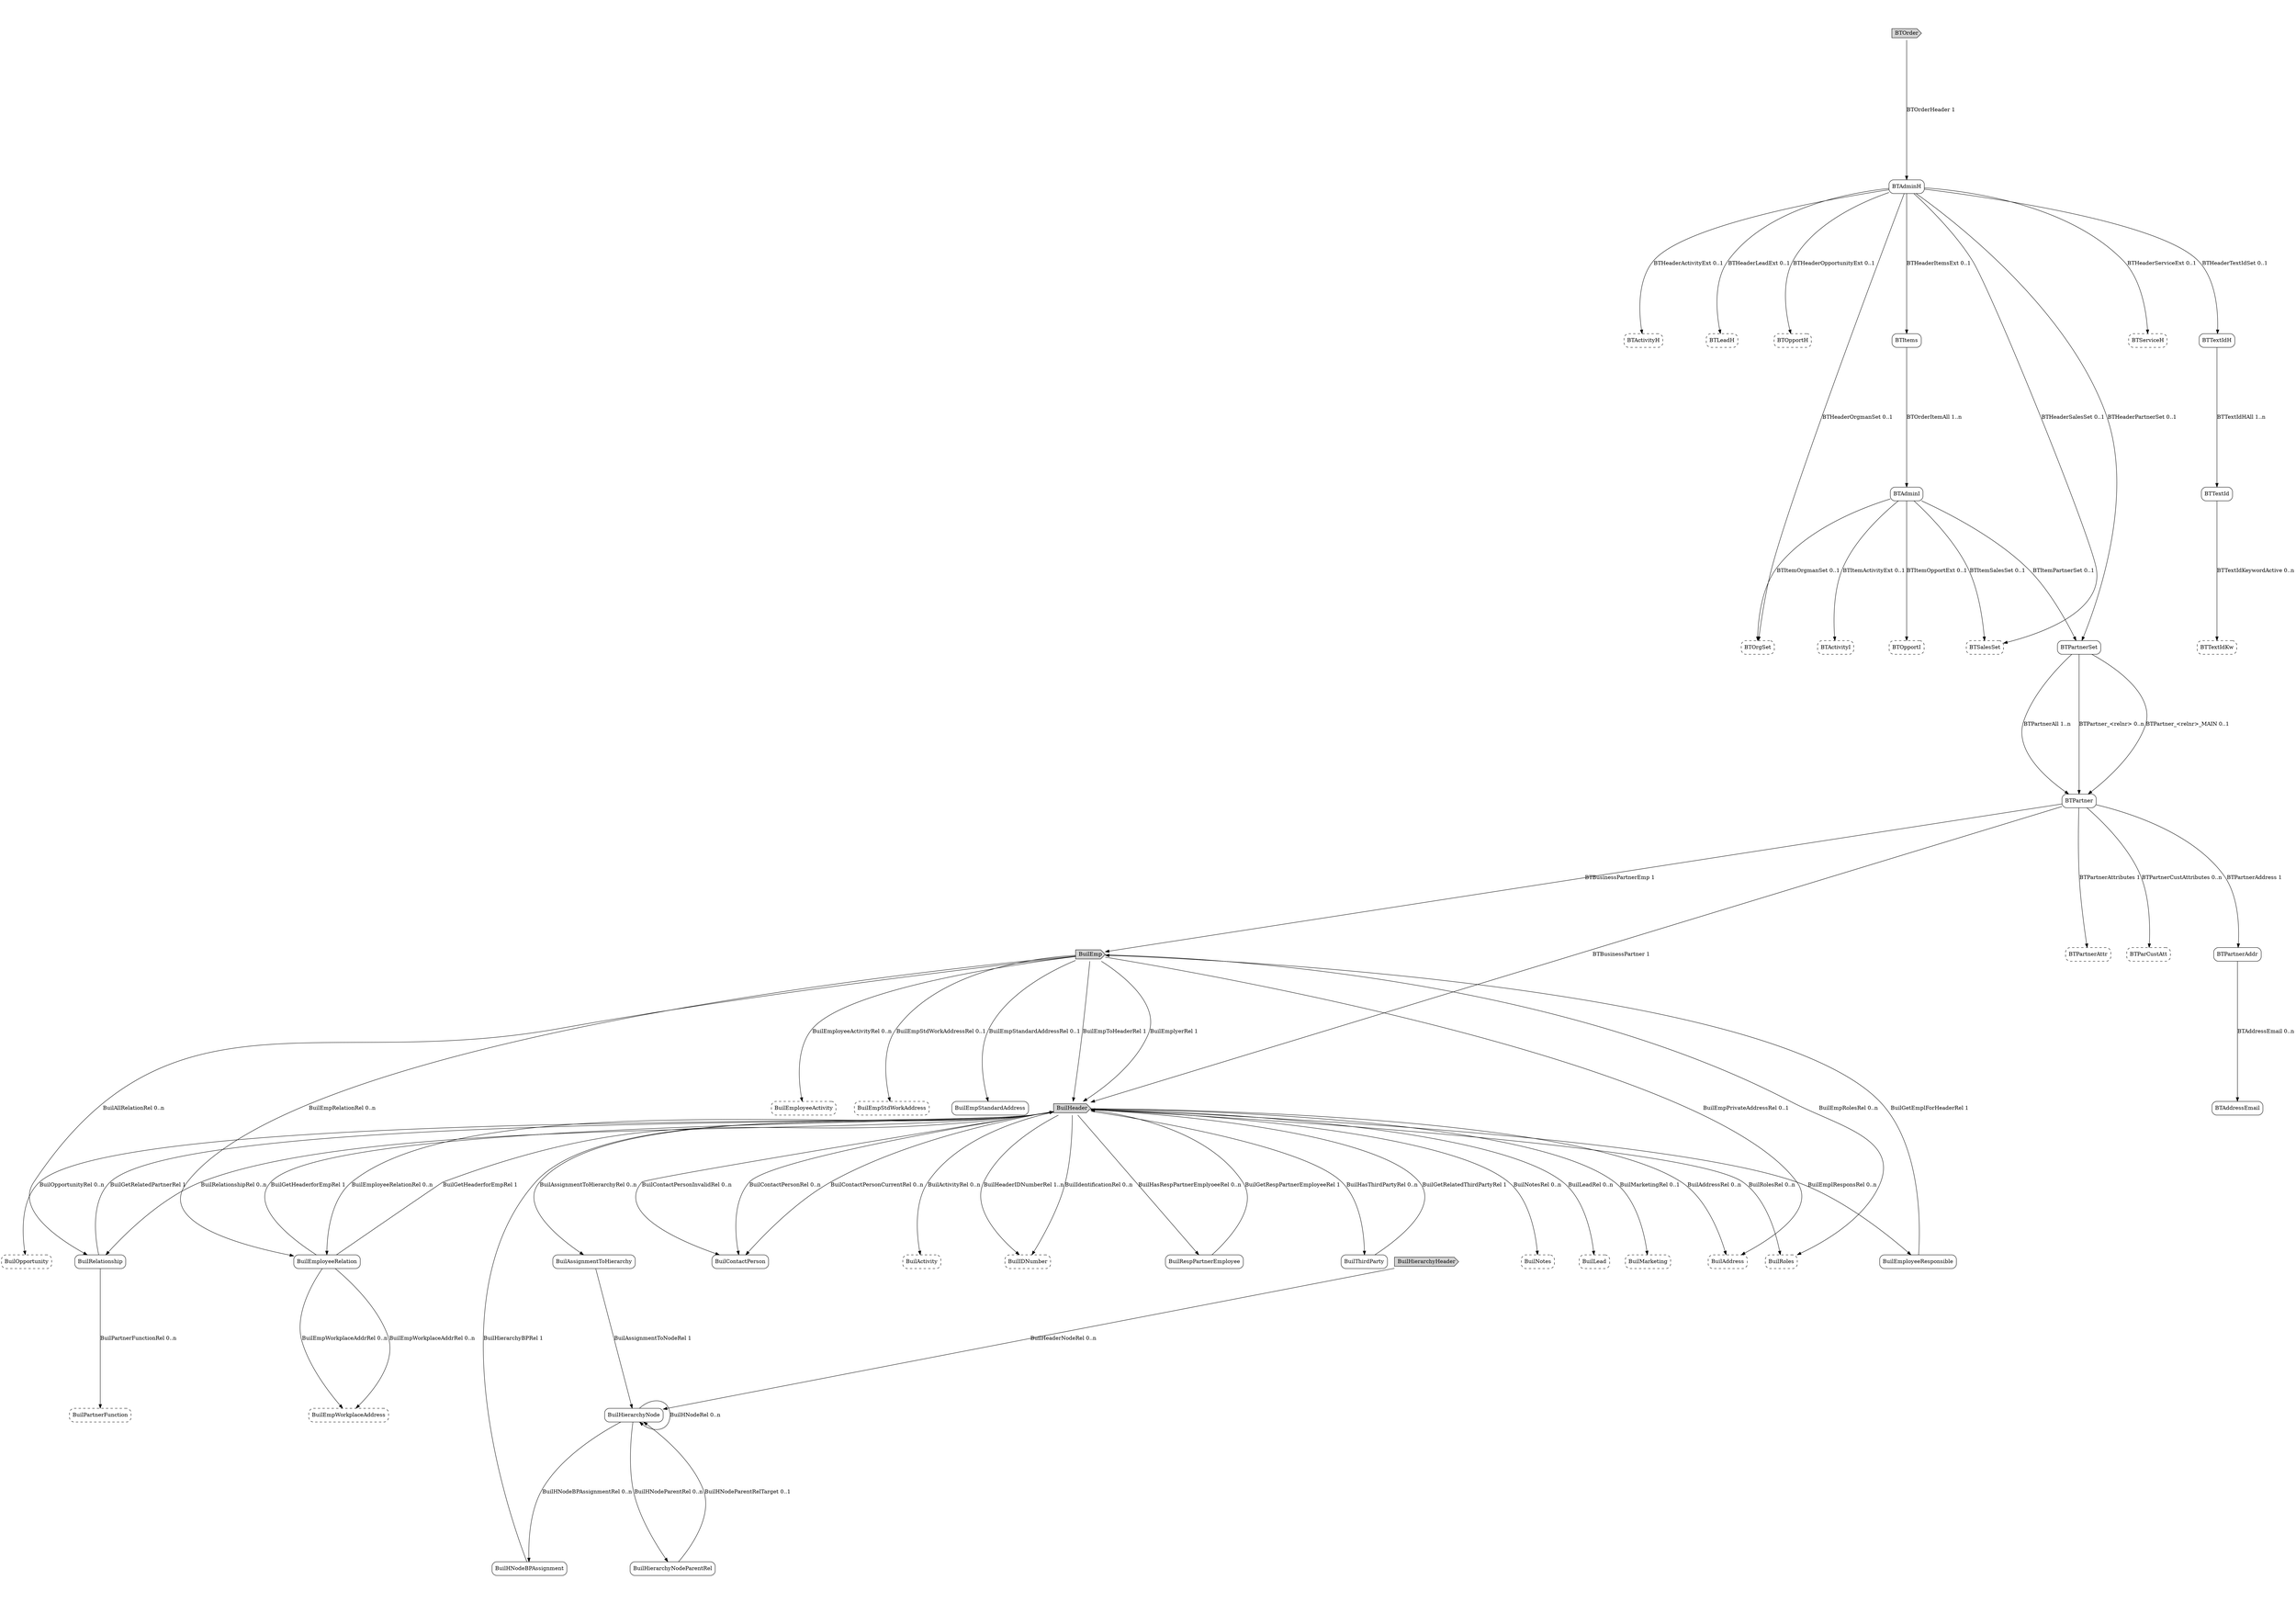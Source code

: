 digraph ALL {
  ratio = .707;
  node [shape=cds, style=filled];

  BTOrder;
  BuilEmp;
  BuilHeader;
  BuilHierarchyHeader;
  
  node [style="rounded, dashed", shape=box, fillcolor=palegreen];
  BTActivityH;
  BTActivityI;
  BTOpportI;
  BTLeadH;
  BTOpportH;
  BTOrgSet;
  BTPartnerAttr;
  BTParCustAtt;
  BTSalesSet;
  BTServiceH;
  BTTextIdKw;

  BuilEmployeeActivity;
  BuilPartnerFunction;
  BuilNotes;
  BuilEmpWorkplaceAddress;
  BuilRoles;
  BuilEmpStdWorkAddress;

  BuilActivity;
  BuilAddress;
  BuilEmpWorkplaceAddress;
  BuilIDNumber;
  BuilLead;
  BuilMarketing;
  BuilNotes;
  BuilOpportunity;
  
  node [shape=box, style=rounded];

  BTOrder -> BTAdminH[label="BTOrderHeader 1"];
    BTAdminH -> BTActivityH[label="BTHeaderActivityExt 0..1"];
    BTAdminH -> BTItems[label="BTHeaderItemsExt 0..1"];
      BTItems -> BTAdminI[label="BTOrderItemAll 1..n"];
        BTAdminI -> BTActivityI[label="BTItemActivityExt 0..1"];
        BTAdminI -> BTOpportI[label="BTItemOpportExt 0..1"];
        BTAdminI -> BTOrgSet[label="BTItemOrgmanSet 0..1"];
        BTAdminI -> BTPartnerSet[label="BTItemPartnerSet 0..1"];
        BTAdminI -> BTSalesSet[label="BTItemSalesSet 0..1"];
    BTAdminH -> BTLeadH[label="BTHeaderLeadExt 0..1"];
    BTAdminH -> BTOpportH[label="BTHeaderOpportunityExt 0..1"];
    BTAdminH -> BTOrgSet[label="BTHeaderOrgmanSet 0..1"];
    BTAdminH -> BTPartnerSet[label="BTHeaderPartnerSet 0..1"];
      BTPartnerSet -> BTPartner[label="BTPartnerAll 1..n"];
        BTPartner -> BuilHeader[label="BTBusinessPartner 1"];
        BTPartner -> BuilEmp[label="BTBusinessPartnerEmp 1"];
        BTPartner -> BTPartnerAddr[label="BTPartnerAddress 1"];
          BTPartnerAddr -> BTAddressEmail[label="BTAddressEmail 0..n"];
        BTPartner -> BTPartnerAttr[label="BTPartnerAttributes 1"];
        BTPartner -> BTParCustAtt[label="BTPartnerCustAttributes 0..n"];
      BTPartnerSet -> BTPartner[label="BTPartner_<relnr> 0..n"];
      BTPartnerSet -> BTPartner[label="BTPartner_<relnr>_MAIN 0..1"];
    BTAdminH -> BTSalesSet[label="BTHeaderSalesSet 0..1"];
    BTAdminH -> BTServiceH[label="BTHeaderServiceExt 0..1"];
    BTAdminH -> BTTextIdH[label="BTHeaderTextIdSet 0..1"];
      BTTextIdH -> BTTextId[label="BTTextIdHAll 1..n"];
         BTTextId -> BTTextIdKw[label="BTTextIdKeywordActive 0..n"];

  BuilEmp -> BuilEmployeeActivity[label="BuilEmployeeActivityRel 0..n"];
  BuilEmp -> BuilRelationship[label="BuilAllRelationRel 0..n"];
    BuilRelationship -> BuilHeader[label="BuilGetRelatedPartnerRel 1"];
    BuilRelationship -> BuilPartnerFunction[label="BuilPartnerFunctionRel 0..n"];
  BuilEmp -> BuilAddress[label="BuilEmpPrivateAddressRel 0..1"];
  BuilEmp -> BuilEmployeeRelation[label="BuilEmpRelationRel 0..n"];
    BuilEmployeeRelation -> BuilEmpWorkplaceAddress[label="BuilEmpWorkplaceAddrRel 0..n"];
    BuilEmployeeRelation -> BuilHeader[label="BuilGetHeaderforEmpRel 1"];
  BuilEmp -> BuilRoles[label="BuilEmpRolesRel 0..n"];
  BuilEmp -> BuilEmpStandardAddress[label="BuilEmpStandardAddressRel 0..1"];
  BuilEmp -> BuilEmpStdWorkAddress[label="BuilEmpStdWorkAddressRel 0..1"];
  BuilEmp -> BuilHeader[label="BuilEmpToHeaderRel 1"];
  BuilEmp -> BuilHeader[label="BuilEmplyerRel 1"];

  BuilHeader -> BuilActivity[label="BuilActivityRel 0..n"];
  BuilHeader -> BuilAddress[label="BuilAddressRel 0..n"];
  BuilHeader -> BuilAssignmentToHierarchy[label="BuilAssignmentToHierarchyRel 0..n"];
    BuilAssignmentToHierarchy -> BuilHierarchyNode[label="BuilAssignmentToNodeRel 1"];
  BuilHeader -> BuilContactPerson[label="BuilContactPersonCurrentRel 0..n"];
  BuilHeader -> BuilContactPerson[label="BuilContactPersonInvalidRel 0..n"];
  BuilHeader -> BuilContactPerson[label="BuilContactPersonRel 0..n"];
  BuilHeader -> BuilEmployeeResponsible[label="BuilEmplResponsRel 0..n"];
    BuilEmployeeResponsible -> BuilEmp[label="BuilGetEmplForHeaderRel 1"];
  BuilHeader -> BuilEmployeeRelation[label="BuilEmployeeRelationRel 0..n"];
    BuilEmployeeRelation -> BuilEmpWorkplaceAddress[label="BuilEmpWorkplaceAddrRel 0..n"];
    BuilEmployeeRelation -> BuilHeader[label="BuilGetHeaderforEmpRel 1"];
  BuilHeader -> BuilRespPartnerEmployee[label="BuilHasRespPartnerEmplyoeeRel 0..n"];
    BuilRespPartnerEmployee -> BuilHeader[label="BuilGetRespPartnerEmployeeRel 1"];
  BuilHeader -> BuilThirdParty[label="BuilHasThirdPartyRel 0..n"];
    BuilThirdParty -> BuilHeader[label="BuilGetRelatedThirdPartyRel 1"];
  BuilHeader -> BuilIDNumber[label="BuilHeaderIDNumberRel 1..n"];
  BuilHeader -> BuilIDNumber[label="BuilIdentificationRel 0..n"];
  BuilHeader -> BuilLead[label="BuilLeadRel 0..n"];
  BuilHeader -> BuilMarketing[label="BuilMarketingRel 0..1"];
  BuilHeader -> BuilNotes[label="BuilNotesRel 0..n"];
  BuilHeader -> BuilOpportunity[label="BuilOpportunityRel 0..n"];
  BuilHeader -> BuilRelationship[label="BuilRelationshipRel 0..n"];
    // BuilRelationship -> mehr siehe oben
  BuilHeader -> BuilRoles[label="BuilRolesRel 0..n"];

  BuilHierarchyHeader -> BuilHierarchyNode[label="BuilHeaderNodeRel 0..n"];
    BuilHierarchyNode -> BuilHNodeBPAssignment[label="BuilHNodeBPAssignmentRel 0..n"];
      BuilHNodeBPAssignment -> BuilHeader[label="BuilHierarchyBPRel 1"];
    BuilHierarchyNode -> BuilHierarchyNodeParentRel[label="BuilHNodeParentRel 0..n"];
      BuilHierarchyNodeParentRel -> BuilHierarchyNode[label="BuilHNodeParentRelTarget 0..1"];
    BuilHierarchyNode -> BuilHierarchyNode[label="BuilHNodeRel 0..n"];

  
  
}
